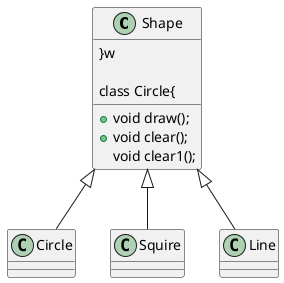 @startuml
'https://plantuml.com/class-diagram

Shape <|-- Circle
Shape <|-- Squire
Shape <|-- Line
class Shape{

+void draw();
+void clear();
}w

class Circle{
void clear1();
}

class Squire{}
class Line{}

@enduml
